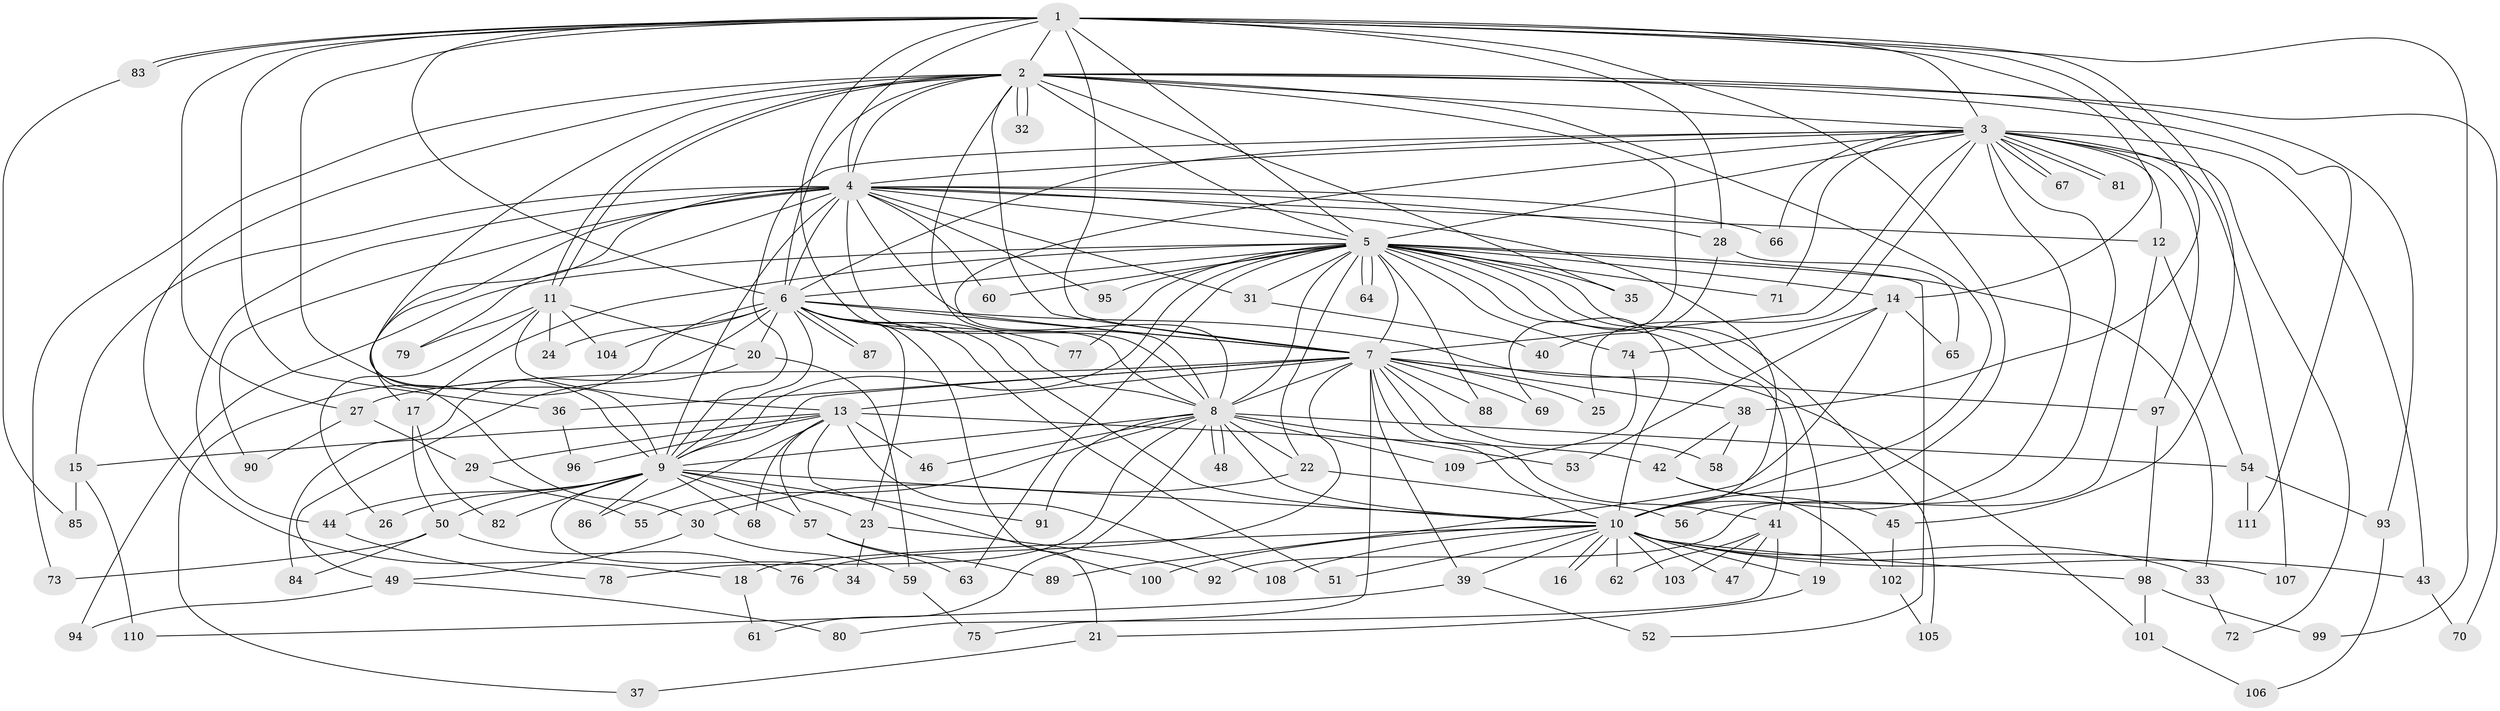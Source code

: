 // Generated by graph-tools (version 1.1) at 2025/10/02/27/25 16:10:57]
// undirected, 111 vertices, 247 edges
graph export_dot {
graph [start="1"]
  node [color=gray90,style=filled];
  1;
  2;
  3;
  4;
  5;
  6;
  7;
  8;
  9;
  10;
  11;
  12;
  13;
  14;
  15;
  16;
  17;
  18;
  19;
  20;
  21;
  22;
  23;
  24;
  25;
  26;
  27;
  28;
  29;
  30;
  31;
  32;
  33;
  34;
  35;
  36;
  37;
  38;
  39;
  40;
  41;
  42;
  43;
  44;
  45;
  46;
  47;
  48;
  49;
  50;
  51;
  52;
  53;
  54;
  55;
  56;
  57;
  58;
  59;
  60;
  61;
  62;
  63;
  64;
  65;
  66;
  67;
  68;
  69;
  70;
  71;
  72;
  73;
  74;
  75;
  76;
  77;
  78;
  79;
  80;
  81;
  82;
  83;
  84;
  85;
  86;
  87;
  88;
  89;
  90;
  91;
  92;
  93;
  94;
  95;
  96;
  97;
  98;
  99;
  100;
  101;
  102;
  103;
  104;
  105;
  106;
  107;
  108;
  109;
  110;
  111;
  1 -- 2;
  1 -- 3;
  1 -- 4;
  1 -- 5;
  1 -- 6;
  1 -- 7;
  1 -- 8;
  1 -- 9;
  1 -- 10;
  1 -- 14;
  1 -- 27;
  1 -- 28;
  1 -- 36;
  1 -- 38;
  1 -- 45;
  1 -- 83;
  1 -- 83;
  1 -- 99;
  2 -- 3;
  2 -- 4;
  2 -- 5;
  2 -- 6;
  2 -- 7;
  2 -- 8;
  2 -- 9;
  2 -- 10;
  2 -- 11;
  2 -- 11;
  2 -- 18;
  2 -- 32;
  2 -- 32;
  2 -- 35;
  2 -- 69;
  2 -- 70;
  2 -- 73;
  2 -- 93;
  2 -- 111;
  3 -- 4;
  3 -- 5;
  3 -- 6;
  3 -- 7;
  3 -- 8;
  3 -- 9;
  3 -- 10;
  3 -- 12;
  3 -- 25;
  3 -- 43;
  3 -- 56;
  3 -- 66;
  3 -- 67;
  3 -- 67;
  3 -- 71;
  3 -- 72;
  3 -- 81;
  3 -- 81;
  3 -- 97;
  3 -- 107;
  4 -- 5;
  4 -- 6;
  4 -- 7;
  4 -- 8;
  4 -- 9;
  4 -- 10;
  4 -- 12;
  4 -- 15;
  4 -- 17;
  4 -- 28;
  4 -- 30;
  4 -- 31;
  4 -- 44;
  4 -- 60;
  4 -- 66;
  4 -- 79;
  4 -- 90;
  4 -- 95;
  5 -- 6;
  5 -- 7;
  5 -- 8;
  5 -- 9;
  5 -- 10;
  5 -- 14;
  5 -- 17;
  5 -- 19;
  5 -- 22;
  5 -- 31;
  5 -- 33;
  5 -- 35;
  5 -- 41;
  5 -- 52;
  5 -- 60;
  5 -- 63;
  5 -- 64;
  5 -- 64;
  5 -- 71;
  5 -- 74;
  5 -- 77;
  5 -- 88;
  5 -- 94;
  5 -- 95;
  5 -- 105;
  6 -- 7;
  6 -- 8;
  6 -- 9;
  6 -- 10;
  6 -- 20;
  6 -- 21;
  6 -- 23;
  6 -- 24;
  6 -- 37;
  6 -- 51;
  6 -- 77;
  6 -- 84;
  6 -- 87;
  6 -- 87;
  6 -- 101;
  6 -- 104;
  7 -- 8;
  7 -- 9;
  7 -- 10;
  7 -- 13;
  7 -- 25;
  7 -- 27;
  7 -- 36;
  7 -- 38;
  7 -- 39;
  7 -- 41;
  7 -- 58;
  7 -- 69;
  7 -- 75;
  7 -- 76;
  7 -- 88;
  7 -- 97;
  8 -- 9;
  8 -- 10;
  8 -- 22;
  8 -- 46;
  8 -- 48;
  8 -- 48;
  8 -- 53;
  8 -- 54;
  8 -- 55;
  8 -- 61;
  8 -- 78;
  8 -- 91;
  8 -- 109;
  9 -- 10;
  9 -- 23;
  9 -- 26;
  9 -- 34;
  9 -- 44;
  9 -- 50;
  9 -- 57;
  9 -- 68;
  9 -- 82;
  9 -- 86;
  9 -- 91;
  10 -- 16;
  10 -- 16;
  10 -- 18;
  10 -- 19;
  10 -- 33;
  10 -- 39;
  10 -- 43;
  10 -- 47;
  10 -- 51;
  10 -- 62;
  10 -- 98;
  10 -- 100;
  10 -- 103;
  10 -- 107;
  10 -- 108;
  11 -- 13;
  11 -- 20;
  11 -- 24;
  11 -- 26;
  11 -- 79;
  11 -- 104;
  12 -- 54;
  12 -- 92;
  13 -- 15;
  13 -- 29;
  13 -- 42;
  13 -- 46;
  13 -- 57;
  13 -- 68;
  13 -- 86;
  13 -- 96;
  13 -- 100;
  13 -- 108;
  14 -- 53;
  14 -- 65;
  14 -- 74;
  14 -- 89;
  15 -- 85;
  15 -- 110;
  17 -- 50;
  17 -- 82;
  18 -- 61;
  19 -- 21;
  20 -- 49;
  20 -- 59;
  21 -- 37;
  22 -- 30;
  22 -- 56;
  23 -- 34;
  23 -- 92;
  27 -- 29;
  27 -- 90;
  28 -- 40;
  28 -- 65;
  29 -- 55;
  30 -- 49;
  30 -- 59;
  31 -- 40;
  33 -- 72;
  36 -- 96;
  38 -- 42;
  38 -- 58;
  39 -- 52;
  39 -- 110;
  41 -- 47;
  41 -- 62;
  41 -- 80;
  41 -- 103;
  42 -- 45;
  42 -- 102;
  43 -- 70;
  44 -- 78;
  45 -- 102;
  49 -- 80;
  49 -- 94;
  50 -- 73;
  50 -- 76;
  50 -- 84;
  54 -- 93;
  54 -- 111;
  57 -- 63;
  57 -- 89;
  59 -- 75;
  74 -- 109;
  83 -- 85;
  93 -- 106;
  97 -- 98;
  98 -- 99;
  98 -- 101;
  101 -- 106;
  102 -- 105;
}
